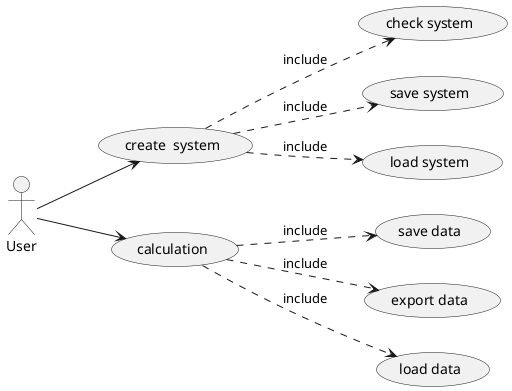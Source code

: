 @startuml
left to right direction

:User:


(create  system) as (UC1)
(calculation) as (UC2)


(save data) as (UC11)
(export data) as (UC12)
(load data) as (UC10)

(check system) as (UC22)
(save system) as (UC21)
(load system) as (UC20)

UC2 ..>UC10:include
UC2 ..>UC11:include
UC2 ..>UC12:include

UC1 ..>UC20:include
UC1 ..>UC21:include
UC1 ..>UC22:include

User --> UC1
User --> UC2

@enduml